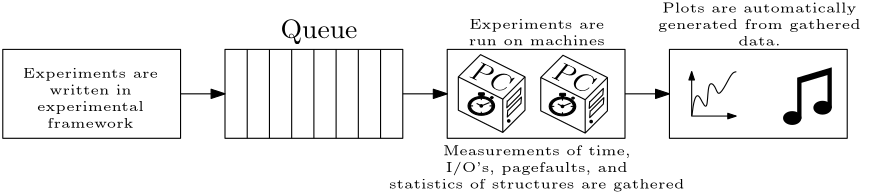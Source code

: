<?xml version="1.0"?>
<!DOCTYPE ipe SYSTEM "ipe.dtd">
<ipe version="70107" creator="Ipe 7.2.2">
<info created="D:20160525105329" modified="D:20160525110216"/>
<ipestyle name="basic">
<symbol name="arrow/arc(spx)">
<path stroke="sym-stroke" fill="sym-stroke" pen="sym-pen">
0 0 m
-1 0.333 l
-1 -0.333 l
h
</path>
</symbol>
<symbol name="arrow/farc(spx)">
<path stroke="sym-stroke" fill="white" pen="sym-pen">
0 0 m
-1 0.333 l
-1 -0.333 l
h
</path>
</symbol>
<symbol name="arrow/ptarc(spx)">
<path stroke="sym-stroke" fill="sym-stroke" pen="sym-pen">
0 0 m
-1 0.333 l
-0.8 0 l
-1 -0.333 l
h
</path>
</symbol>
<symbol name="arrow/fptarc(spx)">
<path stroke="sym-stroke" fill="white" pen="sym-pen">
0 0 m
-1 0.333 l
-0.8 0 l
-1 -0.333 l
h
</path>
</symbol>
<symbol name="mark/circle(sx)" transformations="translations">
<path fill="sym-stroke">
0.6 0 0 0.6 0 0 e
0.4 0 0 0.4 0 0 e
</path>
</symbol>
<symbol name="mark/disk(sx)" transformations="translations">
<path fill="sym-stroke">
0.6 0 0 0.6 0 0 e
</path>
</symbol>
<symbol name="mark/fdisk(sfx)" transformations="translations">
<group>
<path fill="sym-fill">
0.5 0 0 0.5 0 0 e
</path>
<path fill="sym-stroke" fillrule="eofill">
0.6 0 0 0.6 0 0 e
0.4 0 0 0.4 0 0 e
</path>
</group>
</symbol>
<symbol name="mark/box(sx)" transformations="translations">
<path fill="sym-stroke" fillrule="eofill">
-0.6 -0.6 m
0.6 -0.6 l
0.6 0.6 l
-0.6 0.6 l
h
-0.4 -0.4 m
0.4 -0.4 l
0.4 0.4 l
-0.4 0.4 l
h
</path>
</symbol>
<symbol name="mark/square(sx)" transformations="translations">
<path fill="sym-stroke">
-0.6 -0.6 m
0.6 -0.6 l
0.6 0.6 l
-0.6 0.6 l
h
</path>
</symbol>
<symbol name="mark/fsquare(sfx)" transformations="translations">
<group>
<path fill="sym-fill">
-0.5 -0.5 m
0.5 -0.5 l
0.5 0.5 l
-0.5 0.5 l
h
</path>
<path fill="sym-stroke" fillrule="eofill">
-0.6 -0.6 m
0.6 -0.6 l
0.6 0.6 l
-0.6 0.6 l
h
-0.4 -0.4 m
0.4 -0.4 l
0.4 0.4 l
-0.4 0.4 l
h
</path>
</group>
</symbol>
<symbol name="mark/cross(sx)" transformations="translations">
<group>
<path fill="sym-stroke">
-0.43 -0.57 m
0.57 0.43 l
0.43 0.57 l
-0.57 -0.43 l
h
</path>
<path fill="sym-stroke">
-0.43 0.57 m
0.57 -0.43 l
0.43 -0.57 l
-0.57 0.43 l
h
</path>
</group>
</symbol>
<symbol name="arrow/fnormal(spx)">
<path stroke="sym-stroke" fill="white" pen="sym-pen">
0 0 m
-1 0.333 l
-1 -0.333 l
h
</path>
</symbol>
<symbol name="arrow/pointed(spx)">
<path stroke="sym-stroke" fill="sym-stroke" pen="sym-pen">
0 0 m
-1 0.333 l
-0.8 0 l
-1 -0.333 l
h
</path>
</symbol>
<symbol name="arrow/fpointed(spx)">
<path stroke="sym-stroke" fill="white" pen="sym-pen">
0 0 m
-1 0.333 l
-0.8 0 l
-1 -0.333 l
h
</path>
</symbol>
<symbol name="arrow/linear(spx)">
<path stroke="sym-stroke" pen="sym-pen">
-1 0.333 m
0 0 l
-1 -0.333 l
</path>
</symbol>
<symbol name="arrow/fdouble(spx)">
<path stroke="sym-stroke" fill="white" pen="sym-pen">
0 0 m
-1 0.333 l
-1 -0.333 l
h
-1 0 m
-2 0.333 l
-2 -0.333 l
h
</path>
</symbol>
<symbol name="arrow/double(spx)">
<path stroke="sym-stroke" fill="sym-stroke" pen="sym-pen">
0 0 m
-1 0.333 l
-1 -0.333 l
h
-1 0 m
-2 0.333 l
-2 -0.333 l
h
</path>
</symbol>
<pen name="heavier" value="0.8"/>
<pen name="fat" value="1.2"/>
<pen name="ultrafat" value="2"/>
<symbolsize name="large" value="5"/>
<symbolsize name="small" value="2"/>
<symbolsize name="tiny" value="1.1"/>
<arrowsize name="large" value="10"/>
<arrowsize name="small" value="5"/>
<arrowsize name="tiny" value="3"/>
<color name="red" value="1 0 0"/>
<color name="green" value="0 1 0"/>
<color name="blue" value="0 0 1"/>
<color name="yellow" value="1 1 0"/>
<color name="orange" value="1 0.647 0"/>
<color name="gold" value="1 0.843 0"/>
<color name="purple" value="0.627 0.125 0.941"/>
<color name="gray" value="0.745"/>
<color name="brown" value="0.647 0.165 0.165"/>
<color name="navy" value="0 0 0.502"/>
<color name="pink" value="1 0.753 0.796"/>
<color name="seagreen" value="0.18 0.545 0.341"/>
<color name="turquoise" value="0.251 0.878 0.816"/>
<color name="violet" value="0.933 0.51 0.933"/>
<color name="darkblue" value="0 0 0.545"/>
<color name="darkcyan" value="0 0.545 0.545"/>
<color name="darkgray" value="0.663"/>
<color name="darkgreen" value="0 0.392 0"/>
<color name="darkmagenta" value="0.545 0 0.545"/>
<color name="darkorange" value="1 0.549 0"/>
<color name="darkred" value="0.545 0 0"/>
<color name="lightblue" value="0.678 0.847 0.902"/>
<color name="lightcyan" value="0.878 1 1"/>
<color name="lightgray" value="0.827"/>
<color name="lightgreen" value="0.565 0.933 0.565"/>
<color name="lightyellow" value="1 1 0.878"/>
<dashstyle name="dashed" value="[4] 0"/>
<dashstyle name="dotted" value="[1 3] 0"/>
<dashstyle name="dash dotted" value="[4 2 1 2] 0"/>
<dashstyle name="dash dot dotted" value="[4 2 1 2 1 2] 0"/>
<textsize name="large" value="\large"/>
<textsize name="Large" value="\Large"/>
<textsize name="LARGE" value="\LARGE"/>
<textsize name="huge" value="\huge"/>
<textsize name="Huge" value="\Huge"/>
<textsize name="small" value="\small"/>
<textsize name="footnote" value="\footnotesize"/>
<textsize name="tiny" value="\tiny"/>
<textstyle name="center" begin="\begin{center}" end="\end{center}"/>
<textstyle name="itemize" begin="\begin{itemize}" end="\end{itemize}"/>
<textstyle name="item" begin="\begin{itemize}\item{}" end="\end{itemize}"/>
<gridsize name="4 pts" value="4"/>
<gridsize name="8 pts (~3 mm)" value="8"/>
<gridsize name="16 pts (~6 mm)" value="16"/>
<gridsize name="32 pts (~12 mm)" value="32"/>
<gridsize name="10 pts (~3.5 mm)" value="10"/>
<gridsize name="20 pts (~7 mm)" value="20"/>
<gridsize name="14 pts (~5 mm)" value="14"/>
<gridsize name="28 pts (~10 mm)" value="28"/>
<gridsize name="56 pts (~20 mm)" value="56"/>
<anglesize name="90 deg" value="90"/>
<anglesize name="60 deg" value="60"/>
<anglesize name="45 deg" value="45"/>
<anglesize name="30 deg" value="30"/>
<anglesize name="22.5 deg" value="22.5"/>
<opacity name="10%" value="0.1"/>
<opacity name="30%" value="0.3"/>
<opacity name="50%" value="0.5"/>
<opacity name="75%" value="0.75"/>
<tiling name="falling" angle="-60" step="4" width="1"/>
<tiling name="rising" angle="30" step="4" width="1"/>
</ipestyle>
<page>
<layer name="alpha"/>
<view layers="alpha" active="alpha"/>
<path layer="alpha" stroke="black">
48 816 m
48 784 l
112 784 l
112 816 l
h
</path>
<path stroke="black">
128 816 m
128 784 l
192 784 l
192 816 l
h
</path>
<path stroke="black">
144 816 m
144 784 l
144 784 l
</path>
<path stroke="black">
136 816 m
136 784 l
</path>
<path stroke="black">
152 816 m
152 784 l
</path>
<path stroke="black">
160 816 m
160 784 l
</path>
<path stroke="black">
168 816 m
168 784 l
</path>
<path stroke="black">
176 816 m
176 784 l
</path>
<path stroke="black">
184 816 m
184 784 l
</path>
<path stroke="black">
208 816 m
208 784 l
272 784 l
272 816 l
h
</path>
<text matrix="1 0 0 1 -4 -12" transformations="translations" pos="52 808" stroke="black" type="minipage" width="63.136" height="13.149" depth="8.17" valign="baseline" size="tiny" style="center">Experiments are\\ written in\\ experimental\\ framework</text>
<path stroke="black" arrow="normal/small">
112 800 m
128 800 l
</path>
<path stroke="black" arrow="normal/small">
192 800 m
208 800 l
</path>
<text matrix="1 0 0 1 8 -4" transformations="translations" pos="140 824" stroke="black" type="label" width="27.674" height="6.815" depth="1.93" valign="baseline">Queue</text>
<group>
<use matrix="1 0 0 1 1.05328 25.2788" name="mark/disk(sx)" pos="229.096 764.967" size="tiny" stroke="black"/>
<group>
<group matrix="1 0 0 1 0 2.10657">
<path stroke="black">
212 804 m
220 812 l
236 804 l
236 792 l
228 784 l
228 796 l
212 804 l
212 792 l
228 784 l
228 784 l
</path>
<path stroke="black">
228 796 m
236 804 l
</path>
</group>
<text matrix="0.905751 -0.423811 0.423811 0.905751 -307.804 201.258" pos="217.686 769.706" stroke="black" type="label" width="15.613" height="6.808" depth="0" valign="baseline">$PC$</text>
<path stroke="black">
229.623 797.267 m
234.538 802.183 l
234.363 799.901 l
229.447 794.985 l
229.623 797.618 l
</path>
<path matrix="1 0 0 1 0.175647 -3.33541" stroke="black">
229.623 797.267 m
234.538 802.183 l
234.363 799.901 l
229.447 794.985 l
229.623 797.618 l
</path>
</group>
</group>
<group matrix="1 0 0 1 29.6674 -0.228039">
<use matrix="1 0 0 1 1.05328 25.2788" name="mark/disk(sx)" pos="229.096 764.967" size="tiny" stroke="black"/>
<group>
<group matrix="1 0 0 1 0 2.10657">
<path stroke="black">
212 804 m
220 812 l
236 804 l
236 792 l
228 784 l
228 796 l
212 804 l
212 792 l
228 784 l
228 784 l
</path>
<path stroke="black">
228 796 m
236 804 l
</path>
</group>
<text matrix="0.905751 -0.423811 0.423811 0.905751 -307.804 201.258" pos="217.686 769.706" stroke="black" type="label" width="15.613" height="6.808" depth="0" valign="baseline">$PC$</text>
<path stroke="black">
229.623 797.267 m
234.538 802.183 l
234.363 799.901 l
229.447 794.985 l
229.623 797.618 l
</path>
<path matrix="1 0 0 1 0.175647 -3.33541" stroke="black">
229.623 797.267 m
234.538 802.183 l
234.363 799.901 l
229.447 794.985 l
229.623 797.618 l
</path>
</group>
</group>
<text matrix="1 0 0 1 -8.90026 -10.6803" transformations="translations" pos="218.484 830.332" stroke="black" type="minipage" width="61.305" height="7.174" depth="2.19" valign="baseline" size="tiny" style="center">Experiments are\\ run on machines</text>
<path stroke="black">
288 816 m
288 784 l
352 784 l
352 816 l
h
</path>
<group matrix="0.194805 0 0 0.232763 307.486 636.376">
<path matrix="1 0 0 0.630602 30.8707 201.42" fill="black">
16.9706 0 0 16.9706 96 736 e
</path>
<path matrix="1 0 0 0.630602 86.8707 217.42" fill="black">
16.9706 0 0 16.9706 96 736 e
</path>
<path fill="black">
144 664 m
144 720 l
192 732 l
192 688 l
200 680 l
200 744 l
136 728 l
136 672 l
144 664 l
</path>
</group>
<path stroke="black" arrow="normal/tiny" rarrow="normal/tiny">
296 808 m
296 792 l
312 792 l
</path>
<path stroke="black">
296.083 792.146 m
297.243 802.731
300.337 795.288
301.787 794.95
301.835 804.713
304.542 803.118
305.46 798.72
308.312 803.166
310.728 808.193
312.082 807.903
312.082 807.903 c
</path>
<path stroke="black" arrow="normal/small">
272 800 m
288 800 l
</path>
<text matrix="1 0 0 1 -12.5642 -1.41049" transformations="translations" pos="292 824" stroke="black" type="minipage" width="81.873" height="10.194" depth="5.22" valign="baseline" size="tiny" style="center">Plots are automatically\\ generated from gathered data.</text>
<group matrix="0.105677 0 0 0.0748068 205.053 781.302">
<path stroke="black" fill="black">
45.2548 0 0 45.2548 144 192 e
36.8782 0 0 36.8782 144 192 e
</path>
<path stroke="black" fill="black">
144 232 m
144 220 l
</path>
<path stroke="black" fill="black">
184 192 m
172 192 l
</path>
<path stroke="black" fill="black">
144 152 m
144 164 l
</path>
<path stroke="black" fill="black">
104 192 m
116 192 l
</path>
<path stroke="black" fill="black">
144 192 m
172 208 l
</path>
<path stroke="black" fill="black">
144 192 m
128 204 l
</path>
<use name="mark/disk(sx)" pos="144 192" size="tiny" stroke="black"/>
<path matrix="1 0 0 1 6.36404 -5.1416" stroke="black" fill="black">
144 248 m
132 248
128 248
128 252
128 252
128 256
128 256
128 260
132 260
132 260
144 260
144 260
148 260
148 256
148 256
148 252
148 252
148 248
144 248
144 248
144 248 c
</path>
<path stroke="black" fill="black">
140.583 235.601 m
140.466 243.547 l
147.828 243.547 l
147.828 235.718 l
140.466 235.834 l
</path>
<path matrix="0.707107 -0.707107 0.707107 0.707107 -122.642 200.887" stroke="0" fill="black">
188 232 m
196 232
196 232
196 232
196 236
196 236
196 240
192 240
192 240
192 240
188 240
188 236
188 236
188 232 c
</path>
</group>
<group matrix="0.105677 0 0 0.0748068 234.275 781.117">
<path stroke="black" fill="black">
45.2548 0 0 45.2548 144 192 e
36.8782 0 0 36.8782 144 192 e
</path>
<path stroke="black" fill="black">
144 232 m
144 220 l
</path>
<path stroke="black" fill="black">
184 192 m
172 192 l
</path>
<path stroke="black" fill="black">
144 152 m
144 164 l
</path>
<path stroke="black" fill="black">
104 192 m
116 192 l
</path>
<path stroke="black" fill="black">
144 192 m
172 208 l
</path>
<path stroke="black" fill="black">
144 192 m
128 204 l
</path>
<use name="mark/disk(sx)" pos="144 192" size="tiny" stroke="black"/>
<path matrix="1 0 0 1 6.36404 -5.1416" stroke="black" fill="black">
144 248 m
132 248
128 248
128 252
128 252
128 256
128 256
128 260
132 260
132 260
144 260
144 260
148 260
148 256
148 256
148 252
148 252
148 248
144 248
144 248
144 248 c
</path>
<path stroke="black" fill="black">
140.583 235.601 m
140.466 243.547 l
147.828 243.547 l
147.828 235.718 l
140.466 235.834 l
</path>
<path matrix="0.707107 -0.707107 0.707107 0.707107 -122.642 200.887" stroke="0" fill="black">
188 232 m
196 232
196 232
196 232
196 236
196 236
196 240
192 240
192 240
192 240
188 240
188 236
188 236
188 232 c
</path>
</group>
<text matrix="1 0 0 1 -40.7057 -6.6265" transformations="translations" pos="227.674 777.277" stroke="black" type="minipage" width="106.528" height="10.683" depth="5.7" valign="baseline" size="tiny" style="center">Measurements of time,\\ I/O&apos;s, pagefaults, and\\ statistics of structures are gathered</text>
</page>
</ipe>

